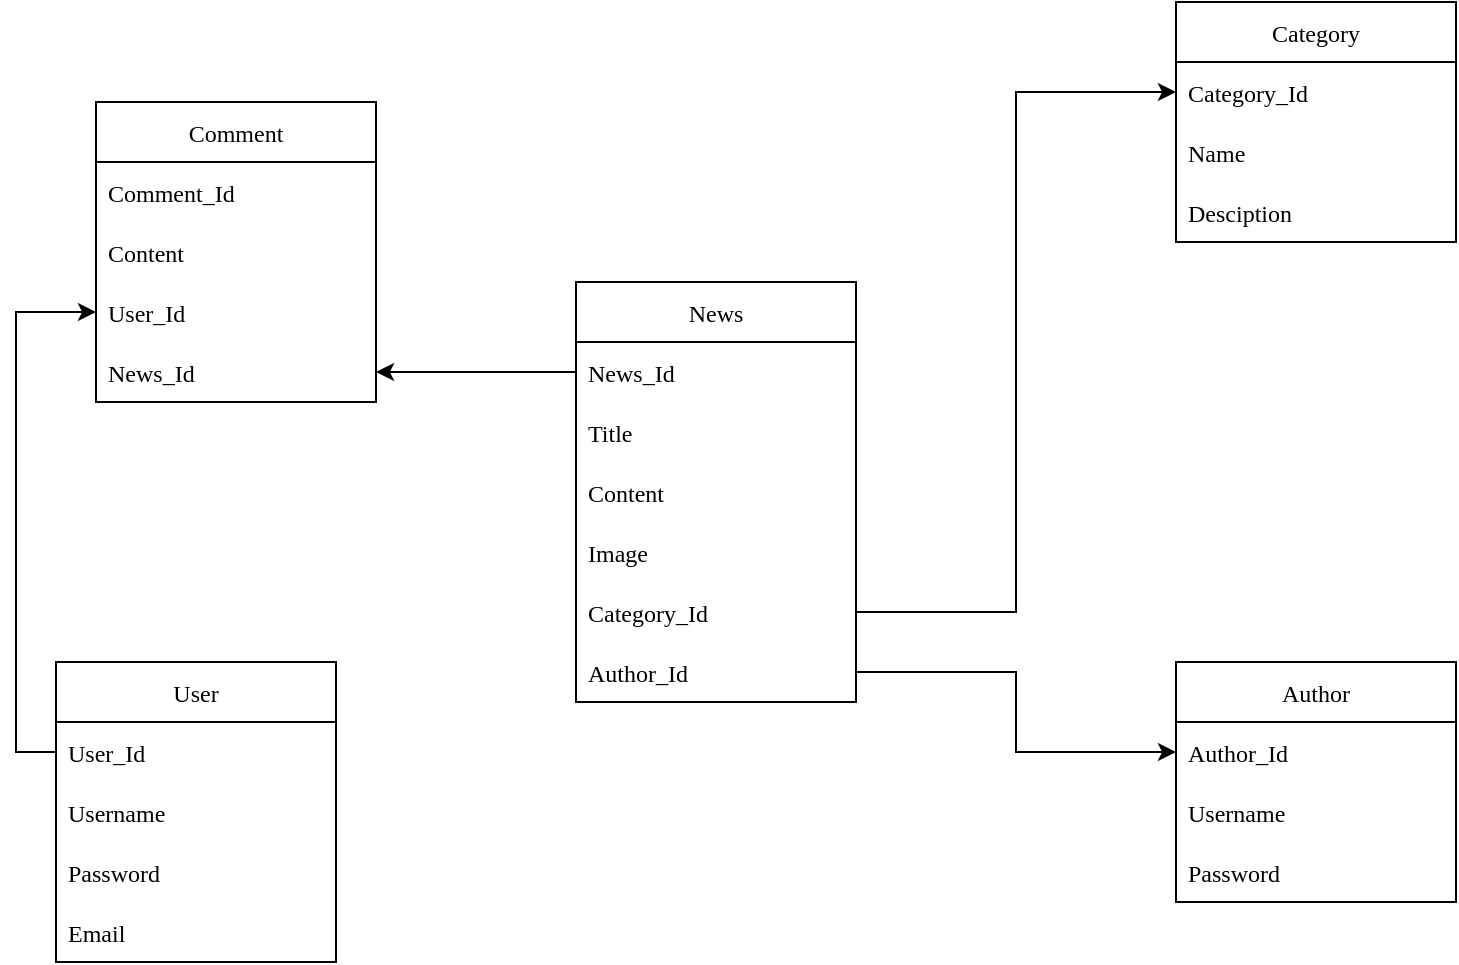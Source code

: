 <mxfile version="20.8.13" type="device"><diagram name="Страница 1" id="SYKhVRtY56FZB895yejG"><mxGraphModel dx="1434" dy="764" grid="1" gridSize="10" guides="1" tooltips="1" connect="1" arrows="1" fold="1" page="1" pageScale="1" pageWidth="827" pageHeight="1169" math="0" shadow="0"><root><mxCell id="0"/><mxCell id="1" parent="0"/><mxCell id="keF8ubrCe-IsIcDP8JH6-1" value="News" style="swimlane;fontStyle=0;childLayout=stackLayout;horizontal=1;startSize=30;horizontalStack=0;resizeParent=1;resizeParentMax=0;resizeLast=0;collapsible=1;marginBottom=0;fontFamily=Times New Roman;" vertex="1" parent="1"><mxGeometry x="340" y="170" width="140" height="210" as="geometry"/></mxCell><mxCell id="keF8ubrCe-IsIcDP8JH6-2" value="News_Id" style="text;strokeColor=none;fillColor=none;align=left;verticalAlign=middle;spacingLeft=4;spacingRight=4;overflow=hidden;points=[[0,0.5],[1,0.5]];portConstraint=eastwest;rotatable=0;fontFamily=Times New Roman;" vertex="1" parent="keF8ubrCe-IsIcDP8JH6-1"><mxGeometry y="30" width="140" height="30" as="geometry"/></mxCell><mxCell id="keF8ubrCe-IsIcDP8JH6-3" value="Title" style="text;strokeColor=none;fillColor=none;align=left;verticalAlign=middle;spacingLeft=4;spacingRight=4;overflow=hidden;points=[[0,0.5],[1,0.5]];portConstraint=eastwest;rotatable=0;fontFamily=Times New Roman;" vertex="1" parent="keF8ubrCe-IsIcDP8JH6-1"><mxGeometry y="60" width="140" height="30" as="geometry"/></mxCell><mxCell id="keF8ubrCe-IsIcDP8JH6-4" value="Content" style="text;strokeColor=none;fillColor=none;align=left;verticalAlign=middle;spacingLeft=4;spacingRight=4;overflow=hidden;points=[[0,0.5],[1,0.5]];portConstraint=eastwest;rotatable=0;fontFamily=Times New Roman;" vertex="1" parent="keF8ubrCe-IsIcDP8JH6-1"><mxGeometry y="90" width="140" height="30" as="geometry"/></mxCell><mxCell id="keF8ubrCe-IsIcDP8JH6-33" value="Image" style="text;strokeColor=none;fillColor=none;align=left;verticalAlign=middle;spacingLeft=4;spacingRight=4;overflow=hidden;points=[[0,0.5],[1,0.5]];portConstraint=eastwest;rotatable=0;fontFamily=Times New Roman;" vertex="1" parent="keF8ubrCe-IsIcDP8JH6-1"><mxGeometry y="120" width="140" height="30" as="geometry"/></mxCell><mxCell id="keF8ubrCe-IsIcDP8JH6-5" value="Category_Id" style="text;strokeColor=none;fillColor=none;align=left;verticalAlign=middle;spacingLeft=4;spacingRight=4;overflow=hidden;points=[[0,0.5],[1,0.5]];portConstraint=eastwest;rotatable=0;fontFamily=Times New Roman;" vertex="1" parent="keF8ubrCe-IsIcDP8JH6-1"><mxGeometry y="150" width="140" height="30" as="geometry"/></mxCell><mxCell id="keF8ubrCe-IsIcDP8JH6-6" value="Author_Id" style="text;strokeColor=none;fillColor=none;align=left;verticalAlign=middle;spacingLeft=4;spacingRight=4;overflow=hidden;points=[[0,0.5],[1,0.5]];portConstraint=eastwest;rotatable=0;fontFamily=Times New Roman;" vertex="1" parent="keF8ubrCe-IsIcDP8JH6-1"><mxGeometry y="180" width="140" height="30" as="geometry"/></mxCell><mxCell id="keF8ubrCe-IsIcDP8JH6-7" value="Category" style="swimlane;fontStyle=0;childLayout=stackLayout;horizontal=1;startSize=30;horizontalStack=0;resizeParent=1;resizeParentMax=0;resizeLast=0;collapsible=1;marginBottom=0;fontFamily=Times New Roman;" vertex="1" parent="1"><mxGeometry x="640" y="30" width="140" height="120" as="geometry"/></mxCell><mxCell id="keF8ubrCe-IsIcDP8JH6-8" value="Category_Id" style="text;strokeColor=none;fillColor=none;align=left;verticalAlign=middle;spacingLeft=4;spacingRight=4;overflow=hidden;points=[[0,0.5],[1,0.5]];portConstraint=eastwest;rotatable=0;fontFamily=Times New Roman;" vertex="1" parent="keF8ubrCe-IsIcDP8JH6-7"><mxGeometry y="30" width="140" height="30" as="geometry"/></mxCell><mxCell id="keF8ubrCe-IsIcDP8JH6-9" value="Name" style="text;strokeColor=none;fillColor=none;align=left;verticalAlign=middle;spacingLeft=4;spacingRight=4;overflow=hidden;points=[[0,0.5],[1,0.5]];portConstraint=eastwest;rotatable=0;fontFamily=Times New Roman;" vertex="1" parent="keF8ubrCe-IsIcDP8JH6-7"><mxGeometry y="60" width="140" height="30" as="geometry"/></mxCell><mxCell id="keF8ubrCe-IsIcDP8JH6-10" value="Desciption" style="text;strokeColor=none;fillColor=none;align=left;verticalAlign=middle;spacingLeft=4;spacingRight=4;overflow=hidden;points=[[0,0.5],[1,0.5]];portConstraint=eastwest;rotatable=0;fontFamily=Times New Roman;" vertex="1" parent="keF8ubrCe-IsIcDP8JH6-7"><mxGeometry y="90" width="140" height="30" as="geometry"/></mxCell><mxCell id="keF8ubrCe-IsIcDP8JH6-12" style="edgeStyle=orthogonalEdgeStyle;rounded=0;orthogonalLoop=1;jettySize=auto;html=1;exitX=1;exitY=0.5;exitDx=0;exitDy=0;entryX=0;entryY=0.5;entryDx=0;entryDy=0;" edge="1" parent="1" source="keF8ubrCe-IsIcDP8JH6-5" target="keF8ubrCe-IsIcDP8JH6-8"><mxGeometry relative="1" as="geometry"/></mxCell><mxCell id="keF8ubrCe-IsIcDP8JH6-13" value="Author" style="swimlane;fontStyle=0;childLayout=stackLayout;horizontal=1;startSize=30;horizontalStack=0;resizeParent=1;resizeParentMax=0;resizeLast=0;collapsible=1;marginBottom=0;fontFamily=Times New Roman;" vertex="1" parent="1"><mxGeometry x="640" y="360" width="140" height="120" as="geometry"/></mxCell><mxCell id="keF8ubrCe-IsIcDP8JH6-14" value="Author_Id" style="text;strokeColor=none;fillColor=none;align=left;verticalAlign=middle;spacingLeft=4;spacingRight=4;overflow=hidden;points=[[0,0.5],[1,0.5]];portConstraint=eastwest;rotatable=0;fontFamily=Times New Roman;" vertex="1" parent="keF8ubrCe-IsIcDP8JH6-13"><mxGeometry y="30" width="140" height="30" as="geometry"/></mxCell><mxCell id="keF8ubrCe-IsIcDP8JH6-15" value="Username" style="text;strokeColor=none;fillColor=none;align=left;verticalAlign=middle;spacingLeft=4;spacingRight=4;overflow=hidden;points=[[0,0.5],[1,0.5]];portConstraint=eastwest;rotatable=0;fontFamily=Times New Roman;" vertex="1" parent="keF8ubrCe-IsIcDP8JH6-13"><mxGeometry y="60" width="140" height="30" as="geometry"/></mxCell><mxCell id="keF8ubrCe-IsIcDP8JH6-16" value="Password" style="text;strokeColor=none;fillColor=none;align=left;verticalAlign=middle;spacingLeft=4;spacingRight=4;overflow=hidden;points=[[0,0.5],[1,0.5]];portConstraint=eastwest;rotatable=0;fontFamily=Times New Roman;" vertex="1" parent="keF8ubrCe-IsIcDP8JH6-13"><mxGeometry y="90" width="140" height="30" as="geometry"/></mxCell><mxCell id="keF8ubrCe-IsIcDP8JH6-17" style="edgeStyle=orthogonalEdgeStyle;rounded=0;orthogonalLoop=1;jettySize=auto;html=1;exitX=1;exitY=0.5;exitDx=0;exitDy=0;entryX=0;entryY=0.5;entryDx=0;entryDy=0;" edge="1" parent="1" source="keF8ubrCe-IsIcDP8JH6-6" target="keF8ubrCe-IsIcDP8JH6-14"><mxGeometry relative="1" as="geometry"/></mxCell><mxCell id="keF8ubrCe-IsIcDP8JH6-21" value="Comment" style="swimlane;fontStyle=0;childLayout=stackLayout;horizontal=1;startSize=30;horizontalStack=0;resizeParent=1;resizeParentMax=0;resizeLast=0;collapsible=1;marginBottom=0;fontFamily=Times New Roman;" vertex="1" parent="1"><mxGeometry x="100" y="80" width="140" height="150" as="geometry"/></mxCell><mxCell id="keF8ubrCe-IsIcDP8JH6-22" value="Comment_Id" style="text;strokeColor=none;fillColor=none;align=left;verticalAlign=middle;spacingLeft=4;spacingRight=4;overflow=hidden;points=[[0,0.5],[1,0.5]];portConstraint=eastwest;rotatable=0;fontFamily=Times New Roman;" vertex="1" parent="keF8ubrCe-IsIcDP8JH6-21"><mxGeometry y="30" width="140" height="30" as="geometry"/></mxCell><mxCell id="keF8ubrCe-IsIcDP8JH6-24" value="Content" style="text;strokeColor=none;fillColor=none;align=left;verticalAlign=middle;spacingLeft=4;spacingRight=4;overflow=hidden;points=[[0,0.5],[1,0.5]];portConstraint=eastwest;rotatable=0;fontFamily=Times New Roman;" vertex="1" parent="keF8ubrCe-IsIcDP8JH6-21"><mxGeometry y="60" width="140" height="30" as="geometry"/></mxCell><mxCell id="keF8ubrCe-IsIcDP8JH6-23" value="User_Id" style="text;strokeColor=none;fillColor=none;align=left;verticalAlign=middle;spacingLeft=4;spacingRight=4;overflow=hidden;points=[[0,0.5],[1,0.5]];portConstraint=eastwest;rotatable=0;fontFamily=Times New Roman;" vertex="1" parent="keF8ubrCe-IsIcDP8JH6-21"><mxGeometry y="90" width="140" height="30" as="geometry"/></mxCell><mxCell id="keF8ubrCe-IsIcDP8JH6-26" value="News_Id" style="text;strokeColor=none;fillColor=none;align=left;verticalAlign=middle;spacingLeft=4;spacingRight=4;overflow=hidden;points=[[0,0.5],[1,0.5]];portConstraint=eastwest;rotatable=0;fontFamily=Times New Roman;" vertex="1" parent="keF8ubrCe-IsIcDP8JH6-21"><mxGeometry y="120" width="140" height="30" as="geometry"/></mxCell><mxCell id="keF8ubrCe-IsIcDP8JH6-27" style="edgeStyle=orthogonalEdgeStyle;rounded=0;orthogonalLoop=1;jettySize=auto;html=1;exitX=0;exitY=0.5;exitDx=0;exitDy=0;entryX=1;entryY=0.5;entryDx=0;entryDy=0;" edge="1" parent="1" source="keF8ubrCe-IsIcDP8JH6-2" target="keF8ubrCe-IsIcDP8JH6-26"><mxGeometry relative="1" as="geometry"/></mxCell><mxCell id="keF8ubrCe-IsIcDP8JH6-28" value="User" style="swimlane;fontStyle=0;childLayout=stackLayout;horizontal=1;startSize=30;horizontalStack=0;resizeParent=1;resizeParentMax=0;resizeLast=0;collapsible=1;marginBottom=0;fontFamily=Times New Roman;" vertex="1" parent="1"><mxGeometry x="80" y="360" width="140" height="150" as="geometry"/></mxCell><mxCell id="keF8ubrCe-IsIcDP8JH6-29" value="User_Id" style="text;strokeColor=none;fillColor=none;align=left;verticalAlign=middle;spacingLeft=4;spacingRight=4;overflow=hidden;points=[[0,0.5],[1,0.5]];portConstraint=eastwest;rotatable=0;fontFamily=Times New Roman;" vertex="1" parent="keF8ubrCe-IsIcDP8JH6-28"><mxGeometry y="30" width="140" height="30" as="geometry"/></mxCell><mxCell id="keF8ubrCe-IsIcDP8JH6-30" value="Username" style="text;strokeColor=none;fillColor=none;align=left;verticalAlign=middle;spacingLeft=4;spacingRight=4;overflow=hidden;points=[[0,0.5],[1,0.5]];portConstraint=eastwest;rotatable=0;fontFamily=Times New Roman;" vertex="1" parent="keF8ubrCe-IsIcDP8JH6-28"><mxGeometry y="60" width="140" height="30" as="geometry"/></mxCell><mxCell id="keF8ubrCe-IsIcDP8JH6-31" value="Password" style="text;strokeColor=none;fillColor=none;align=left;verticalAlign=middle;spacingLeft=4;spacingRight=4;overflow=hidden;points=[[0,0.5],[1,0.5]];portConstraint=eastwest;rotatable=0;fontFamily=Times New Roman;" vertex="1" parent="keF8ubrCe-IsIcDP8JH6-28"><mxGeometry y="90" width="140" height="30" as="geometry"/></mxCell><mxCell id="keF8ubrCe-IsIcDP8JH6-32" value="Email" style="text;strokeColor=none;fillColor=none;align=left;verticalAlign=middle;spacingLeft=4;spacingRight=4;overflow=hidden;points=[[0,0.5],[1,0.5]];portConstraint=eastwest;rotatable=0;fontFamily=Times New Roman;" vertex="1" parent="keF8ubrCe-IsIcDP8JH6-28"><mxGeometry y="120" width="140" height="30" as="geometry"/></mxCell><mxCell id="keF8ubrCe-IsIcDP8JH6-34" style="edgeStyle=orthogonalEdgeStyle;rounded=0;orthogonalLoop=1;jettySize=auto;html=1;exitX=0;exitY=0.5;exitDx=0;exitDy=0;entryX=0;entryY=0.5;entryDx=0;entryDy=0;" edge="1" parent="1" source="keF8ubrCe-IsIcDP8JH6-29" target="keF8ubrCe-IsIcDP8JH6-23"><mxGeometry relative="1" as="geometry"/></mxCell></root></mxGraphModel></diagram></mxfile>